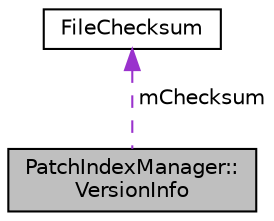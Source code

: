 digraph "PatchIndexManager::VersionInfo"
{
  edge [fontname="Helvetica",fontsize="10",labelfontname="Helvetica",labelfontsize="10"];
  node [fontname="Helvetica",fontsize="10",shape=record];
  Node1 [label="PatchIndexManager::\lVersionInfo",height=0.2,width=0.4,color="black", fillcolor="grey75", style="filled" fontcolor="black"];
  Node2 -> Node1 [dir="back",color="darkorchid3",fontsize="10",style="dashed",label=" mChecksum" ,fontname="Helvetica"];
  Node2 [label="FileChecksum",height=0.2,width=0.4,color="black", fillcolor="white", style="filled",URL="$structRNReplicaNet_1_1RNLobby_1_1ScanPath_1_1FileChecksum.html"];
}
